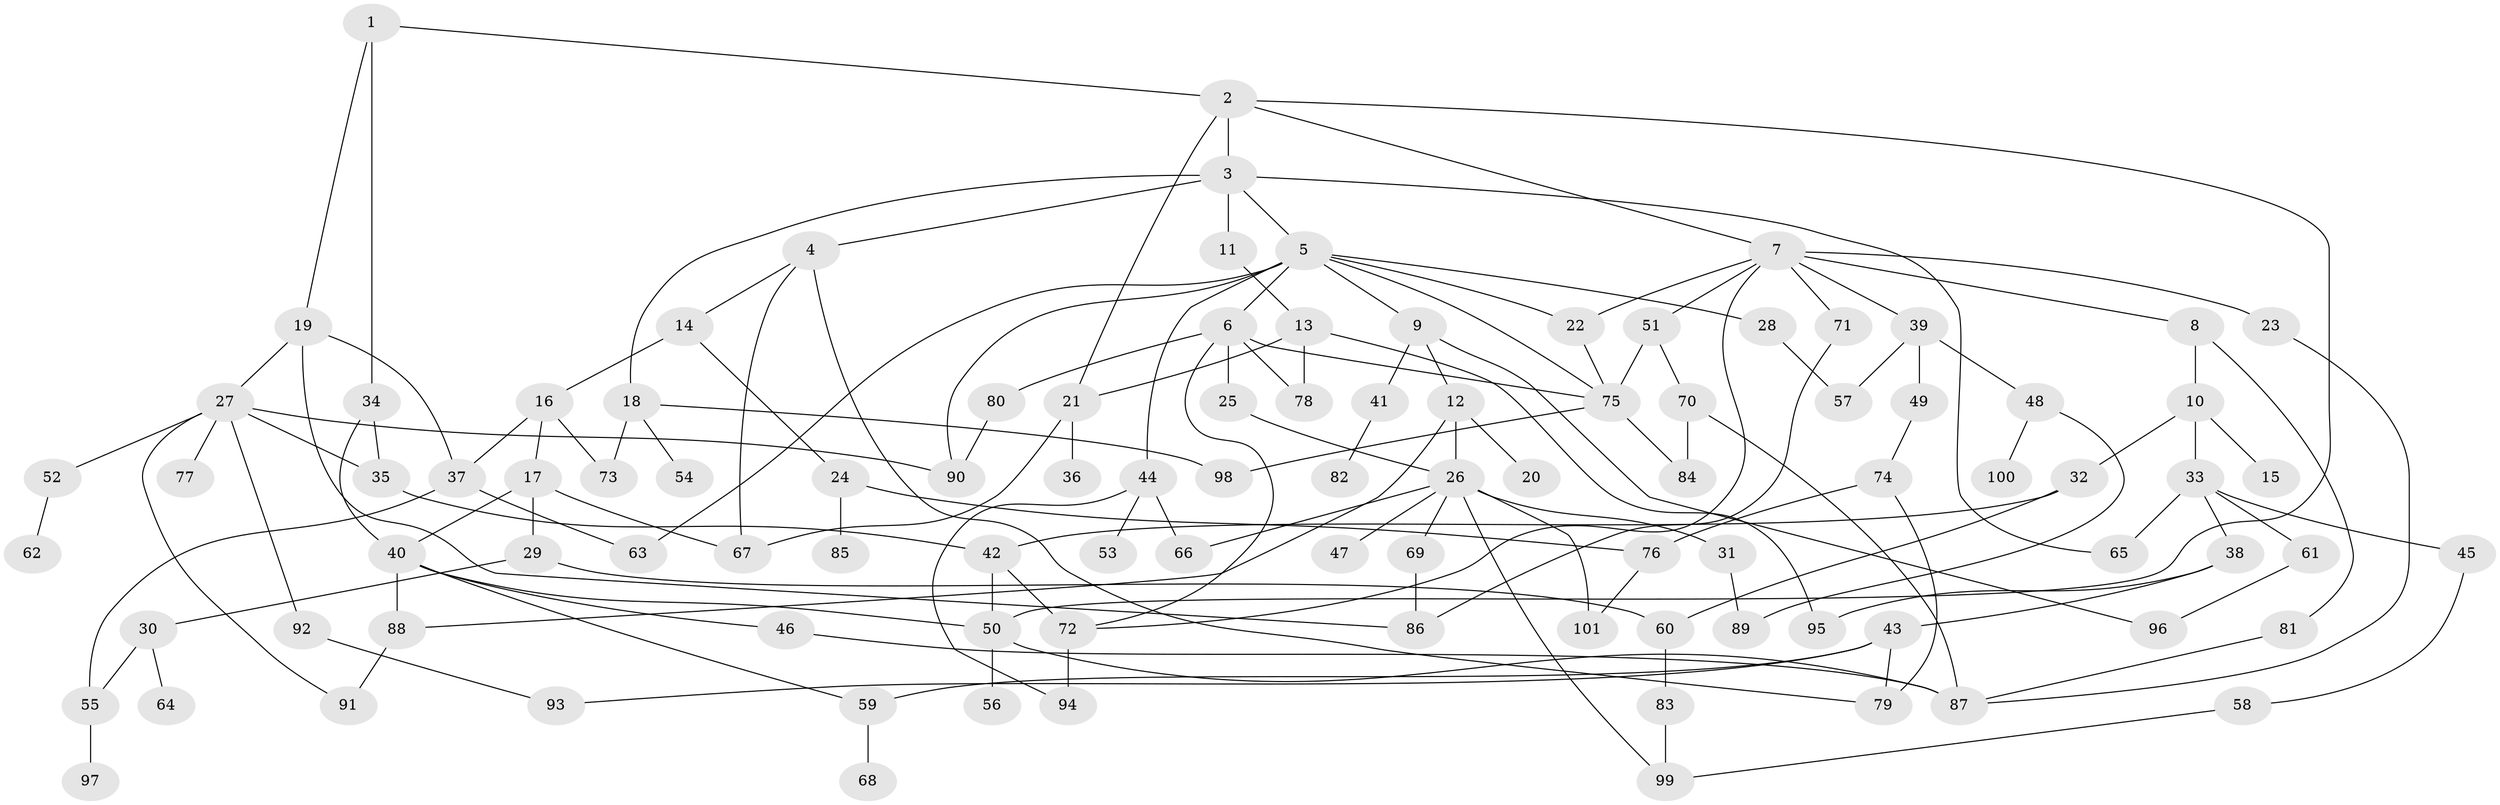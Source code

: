 // Generated by graph-tools (version 1.1) at 2025/25/03/09/25 03:25:26]
// undirected, 101 vertices, 148 edges
graph export_dot {
graph [start="1"]
  node [color=gray90,style=filled];
  1;
  2;
  3;
  4;
  5;
  6;
  7;
  8;
  9;
  10;
  11;
  12;
  13;
  14;
  15;
  16;
  17;
  18;
  19;
  20;
  21;
  22;
  23;
  24;
  25;
  26;
  27;
  28;
  29;
  30;
  31;
  32;
  33;
  34;
  35;
  36;
  37;
  38;
  39;
  40;
  41;
  42;
  43;
  44;
  45;
  46;
  47;
  48;
  49;
  50;
  51;
  52;
  53;
  54;
  55;
  56;
  57;
  58;
  59;
  60;
  61;
  62;
  63;
  64;
  65;
  66;
  67;
  68;
  69;
  70;
  71;
  72;
  73;
  74;
  75;
  76;
  77;
  78;
  79;
  80;
  81;
  82;
  83;
  84;
  85;
  86;
  87;
  88;
  89;
  90;
  91;
  92;
  93;
  94;
  95;
  96;
  97;
  98;
  99;
  100;
  101;
  1 -- 2;
  1 -- 19;
  1 -- 34;
  2 -- 3;
  2 -- 7;
  2 -- 50;
  2 -- 21;
  3 -- 4;
  3 -- 5;
  3 -- 11;
  3 -- 18;
  3 -- 65;
  4 -- 14;
  4 -- 79;
  4 -- 67;
  5 -- 6;
  5 -- 9;
  5 -- 28;
  5 -- 44;
  5 -- 75;
  5 -- 90;
  5 -- 22;
  5 -- 63;
  6 -- 25;
  6 -- 72;
  6 -- 80;
  6 -- 78;
  6 -- 75;
  7 -- 8;
  7 -- 22;
  7 -- 23;
  7 -- 39;
  7 -- 51;
  7 -- 71;
  7 -- 72;
  8 -- 10;
  8 -- 81;
  9 -- 12;
  9 -- 41;
  9 -- 96;
  10 -- 15;
  10 -- 32;
  10 -- 33;
  11 -- 13;
  12 -- 20;
  12 -- 88;
  12 -- 26;
  13 -- 21;
  13 -- 78;
  13 -- 95;
  14 -- 16;
  14 -- 24;
  16 -- 17;
  16 -- 73;
  16 -- 37;
  17 -- 29;
  17 -- 40;
  17 -- 67;
  18 -- 54;
  18 -- 73;
  18 -- 98;
  19 -- 27;
  19 -- 37;
  19 -- 86;
  21 -- 36;
  21 -- 67;
  22 -- 75;
  23 -- 87;
  24 -- 85;
  24 -- 76;
  25 -- 26;
  26 -- 31;
  26 -- 47;
  26 -- 69;
  26 -- 66;
  26 -- 101;
  26 -- 99;
  27 -- 35;
  27 -- 52;
  27 -- 77;
  27 -- 90;
  27 -- 91;
  27 -- 92;
  28 -- 57;
  29 -- 30;
  29 -- 60;
  30 -- 55;
  30 -- 64;
  31 -- 89;
  32 -- 42;
  32 -- 60;
  33 -- 38;
  33 -- 45;
  33 -- 61;
  33 -- 65;
  34 -- 35;
  34 -- 40;
  35 -- 42;
  37 -- 63;
  37 -- 55;
  38 -- 43;
  38 -- 95;
  39 -- 48;
  39 -- 49;
  39 -- 57;
  40 -- 46;
  40 -- 50;
  40 -- 59;
  40 -- 88;
  41 -- 82;
  42 -- 72;
  42 -- 50;
  43 -- 93;
  43 -- 79;
  43 -- 59;
  44 -- 53;
  44 -- 66;
  44 -- 94;
  45 -- 58;
  46 -- 87;
  48 -- 89;
  48 -- 100;
  49 -- 74;
  50 -- 56;
  50 -- 87;
  51 -- 70;
  51 -- 75;
  52 -- 62;
  55 -- 97;
  58 -- 99;
  59 -- 68;
  60 -- 83;
  61 -- 96;
  69 -- 86;
  70 -- 84;
  70 -- 87;
  71 -- 86;
  72 -- 94;
  74 -- 76;
  74 -- 79;
  75 -- 98;
  75 -- 84;
  76 -- 101;
  80 -- 90;
  81 -- 87;
  83 -- 99;
  88 -- 91;
  92 -- 93;
}
